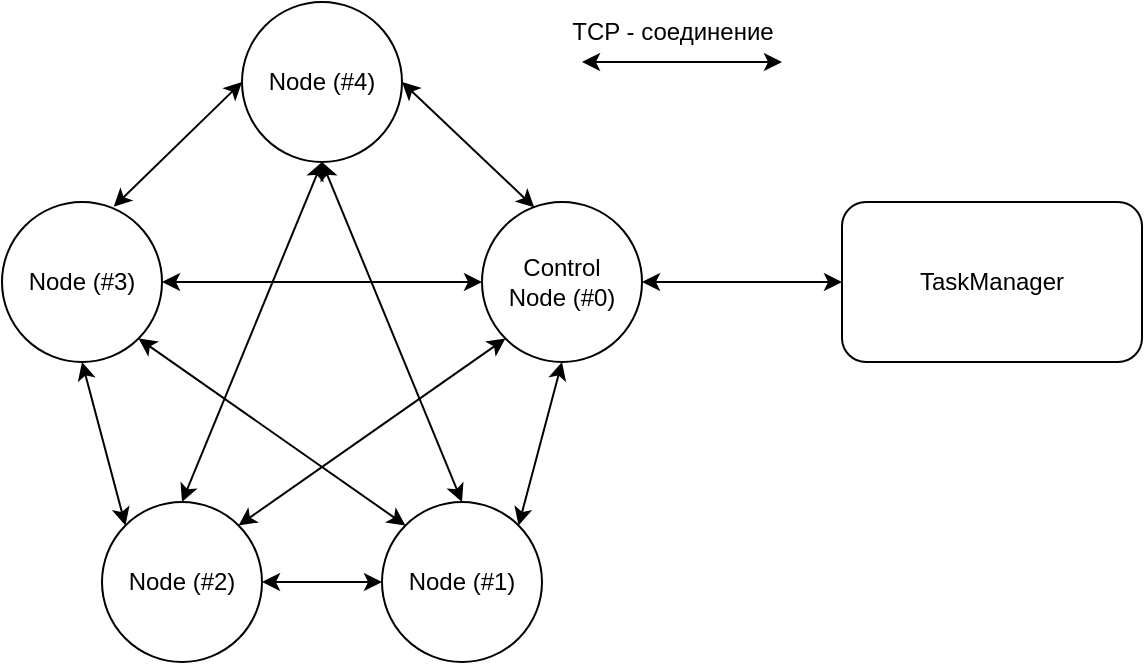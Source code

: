 <mxfile version="24.2.7" type="github">
  <diagram name="Страница — 1" id="HnQL7lGVqxCfou5BwTcJ">
    <mxGraphModel dx="819" dy="447" grid="1" gridSize="10" guides="1" tooltips="1" connect="1" arrows="1" fold="1" page="1" pageScale="1" pageWidth="827" pageHeight="1169" math="0" shadow="0">
      <root>
        <mxCell id="0" />
        <mxCell id="1" parent="0" />
        <mxCell id="3dCu5Y9BBZsOXdE_kgDA-1" value="Node (#4)" style="ellipse;whiteSpace=wrap;html=1;aspect=fixed;" vertex="1" parent="1">
          <mxGeometry x="320" y="120" width="80" height="80" as="geometry" />
        </mxCell>
        <mxCell id="3dCu5Y9BBZsOXdE_kgDA-2" value="Node (#3)" style="ellipse;whiteSpace=wrap;html=1;aspect=fixed;" vertex="1" parent="1">
          <mxGeometry x="200" y="220" width="80" height="80" as="geometry" />
        </mxCell>
        <mxCell id="3dCu5Y9BBZsOXdE_kgDA-3" value="Node (#2)" style="ellipse;whiteSpace=wrap;html=1;aspect=fixed;" vertex="1" parent="1">
          <mxGeometry x="250" y="370" width="80" height="80" as="geometry" />
        </mxCell>
        <mxCell id="3dCu5Y9BBZsOXdE_kgDA-4" value="Node (#1)" style="ellipse;whiteSpace=wrap;html=1;aspect=fixed;" vertex="1" parent="1">
          <mxGeometry x="390" y="370" width="80" height="80" as="geometry" />
        </mxCell>
        <mxCell id="3dCu5Y9BBZsOXdE_kgDA-5" value="&lt;div&gt;Control&lt;/div&gt;&lt;div&gt;Node (#0)&lt;br&gt;&lt;/div&gt;" style="ellipse;whiteSpace=wrap;html=1;aspect=fixed;" vertex="1" parent="1">
          <mxGeometry x="440" y="220" width="80" height="80" as="geometry" />
        </mxCell>
        <mxCell id="3dCu5Y9BBZsOXdE_kgDA-7" value="TaskManager" style="rounded=1;whiteSpace=wrap;html=1;" vertex="1" parent="1">
          <mxGeometry x="620" y="220" width="150" height="80" as="geometry" />
        </mxCell>
        <mxCell id="3dCu5Y9BBZsOXdE_kgDA-15" value="" style="endArrow=classic;startArrow=classic;html=1;rounded=0;entryX=0;entryY=0.5;entryDx=0;entryDy=0;exitX=0.698;exitY=0.03;exitDx=0;exitDy=0;exitPerimeter=0;" edge="1" parent="1" source="3dCu5Y9BBZsOXdE_kgDA-2" target="3dCu5Y9BBZsOXdE_kgDA-1">
          <mxGeometry width="50" height="50" relative="1" as="geometry">
            <mxPoint x="120" y="240" as="sourcePoint" />
            <mxPoint x="170" y="190" as="targetPoint" />
          </mxGeometry>
        </mxCell>
        <mxCell id="3dCu5Y9BBZsOXdE_kgDA-16" value="" style="endArrow=classic;startArrow=classic;html=1;rounded=0;entryX=0.5;entryY=1;entryDx=0;entryDy=0;exitX=0;exitY=0;exitDx=0;exitDy=0;" edge="1" parent="1" source="3dCu5Y9BBZsOXdE_kgDA-3" target="3dCu5Y9BBZsOXdE_kgDA-2">
          <mxGeometry width="50" height="50" relative="1" as="geometry">
            <mxPoint x="280" y="330" as="sourcePoint" />
            <mxPoint x="360" y="260" as="targetPoint" />
          </mxGeometry>
        </mxCell>
        <mxCell id="3dCu5Y9BBZsOXdE_kgDA-17" value="" style="endArrow=classic;startArrow=classic;html=1;rounded=0;entryX=1;entryY=0.5;entryDx=0;entryDy=0;exitX=0;exitY=0.5;exitDx=0;exitDy=0;" edge="1" parent="1" source="3dCu5Y9BBZsOXdE_kgDA-4" target="3dCu5Y9BBZsOXdE_kgDA-3">
          <mxGeometry width="50" height="50" relative="1" as="geometry">
            <mxPoint x="360" y="340" as="sourcePoint" />
            <mxPoint x="310" y="290" as="targetPoint" />
          </mxGeometry>
        </mxCell>
        <mxCell id="3dCu5Y9BBZsOXdE_kgDA-18" value="" style="endArrow=classic;startArrow=classic;html=1;rounded=0;entryX=1;entryY=0.5;entryDx=0;entryDy=0;exitX=0;exitY=0.5;exitDx=0;exitDy=0;" edge="1" parent="1" source="3dCu5Y9BBZsOXdE_kgDA-5" target="3dCu5Y9BBZsOXdE_kgDA-2">
          <mxGeometry width="50" height="50" relative="1" as="geometry">
            <mxPoint x="350" y="269.76" as="sourcePoint" />
            <mxPoint x="290" y="269.76" as="targetPoint" />
          </mxGeometry>
        </mxCell>
        <mxCell id="3dCu5Y9BBZsOXdE_kgDA-19" value="" style="endArrow=classic;startArrow=classic;html=1;rounded=0;entryX=1;entryY=1;entryDx=0;entryDy=0;exitX=0;exitY=0;exitDx=0;exitDy=0;" edge="1" parent="1" source="3dCu5Y9BBZsOXdE_kgDA-4" target="3dCu5Y9BBZsOXdE_kgDA-2">
          <mxGeometry width="50" height="50" relative="1" as="geometry">
            <mxPoint x="410" y="420" as="sourcePoint" />
            <mxPoint x="350" y="420" as="targetPoint" />
          </mxGeometry>
        </mxCell>
        <mxCell id="3dCu5Y9BBZsOXdE_kgDA-20" value="" style="endArrow=classic;startArrow=classic;html=1;rounded=0;entryX=1;entryY=0;entryDx=0;entryDy=0;exitX=0.5;exitY=1;exitDx=0;exitDy=0;" edge="1" parent="1" source="3dCu5Y9BBZsOXdE_kgDA-5" target="3dCu5Y9BBZsOXdE_kgDA-4">
          <mxGeometry width="50" height="50" relative="1" as="geometry">
            <mxPoint x="420" y="430" as="sourcePoint" />
            <mxPoint x="360" y="430" as="targetPoint" />
          </mxGeometry>
        </mxCell>
        <mxCell id="3dCu5Y9BBZsOXdE_kgDA-21" value="" style="endArrow=classic;startArrow=classic;html=1;rounded=0;entryX=1;entryY=0.5;entryDx=0;entryDy=0;exitX=0.327;exitY=0.034;exitDx=0;exitDy=0;exitPerimeter=0;" edge="1" parent="1" source="3dCu5Y9BBZsOXdE_kgDA-5" target="3dCu5Y9BBZsOXdE_kgDA-1">
          <mxGeometry width="50" height="50" relative="1" as="geometry">
            <mxPoint x="430" y="440" as="sourcePoint" />
            <mxPoint x="370" y="440" as="targetPoint" />
          </mxGeometry>
        </mxCell>
        <mxCell id="3dCu5Y9BBZsOXdE_kgDA-22" value="" style="endArrow=classic;startArrow=classic;html=1;rounded=0;entryX=0.5;entryY=1;entryDx=0;entryDy=0;exitX=0.5;exitY=0;exitDx=0;exitDy=0;" edge="1" parent="1" source="3dCu5Y9BBZsOXdE_kgDA-4" target="3dCu5Y9BBZsOXdE_kgDA-1">
          <mxGeometry width="50" height="50" relative="1" as="geometry">
            <mxPoint x="440" y="450" as="sourcePoint" />
            <mxPoint x="380" y="450" as="targetPoint" />
          </mxGeometry>
        </mxCell>
        <mxCell id="3dCu5Y9BBZsOXdE_kgDA-23" value="" style="endArrow=classic;startArrow=classic;html=1;rounded=0;entryX=0.5;entryY=1;entryDx=0;entryDy=0;exitX=0.5;exitY=0;exitDx=0;exitDy=0;" edge="1" parent="1" source="3dCu5Y9BBZsOXdE_kgDA-3" target="3dCu5Y9BBZsOXdE_kgDA-1">
          <mxGeometry width="50" height="50" relative="1" as="geometry">
            <mxPoint x="300" y="350" as="sourcePoint" />
            <mxPoint x="390" y="460" as="targetPoint" />
          </mxGeometry>
        </mxCell>
        <mxCell id="3dCu5Y9BBZsOXdE_kgDA-24" value="" style="endArrow=classic;startArrow=classic;html=1;rounded=0;entryX=1;entryY=0;entryDx=0;entryDy=0;exitX=0;exitY=1;exitDx=0;exitDy=0;" edge="1" parent="1" source="3dCu5Y9BBZsOXdE_kgDA-5" target="3dCu5Y9BBZsOXdE_kgDA-3">
          <mxGeometry width="50" height="50" relative="1" as="geometry">
            <mxPoint x="460" y="470" as="sourcePoint" />
            <mxPoint x="400" y="470" as="targetPoint" />
          </mxGeometry>
        </mxCell>
        <mxCell id="3dCu5Y9BBZsOXdE_kgDA-25" value="" style="endArrow=classic;startArrow=classic;html=1;rounded=0;entryX=1;entryY=0.5;entryDx=0;entryDy=0;exitX=0;exitY=0.5;exitDx=0;exitDy=0;" edge="1" parent="1" source="3dCu5Y9BBZsOXdE_kgDA-7" target="3dCu5Y9BBZsOXdE_kgDA-5">
          <mxGeometry width="50" height="50" relative="1" as="geometry">
            <mxPoint x="580" y="269.66" as="sourcePoint" />
            <mxPoint x="520" y="269.66" as="targetPoint" />
          </mxGeometry>
        </mxCell>
        <mxCell id="3dCu5Y9BBZsOXdE_kgDA-37" value="TCP - соединение" style="text;html=1;align=center;verticalAlign=middle;resizable=0;points=[];autosize=1;strokeColor=none;fillColor=none;rotation=0;" vertex="1" parent="1">
          <mxGeometry x="470" y="120" width="130" height="30" as="geometry" />
        </mxCell>
        <mxCell id="3dCu5Y9BBZsOXdE_kgDA-40" value="" style="endArrow=classic;startArrow=classic;html=1;rounded=0;entryX=1;entryY=0.5;entryDx=0;entryDy=0;exitX=0;exitY=0.5;exitDx=0;exitDy=0;" edge="1" parent="1">
          <mxGeometry width="50" height="50" relative="1" as="geometry">
            <mxPoint x="590" y="150" as="sourcePoint" />
            <mxPoint x="490" y="150" as="targetPoint" />
          </mxGeometry>
        </mxCell>
      </root>
    </mxGraphModel>
  </diagram>
</mxfile>
